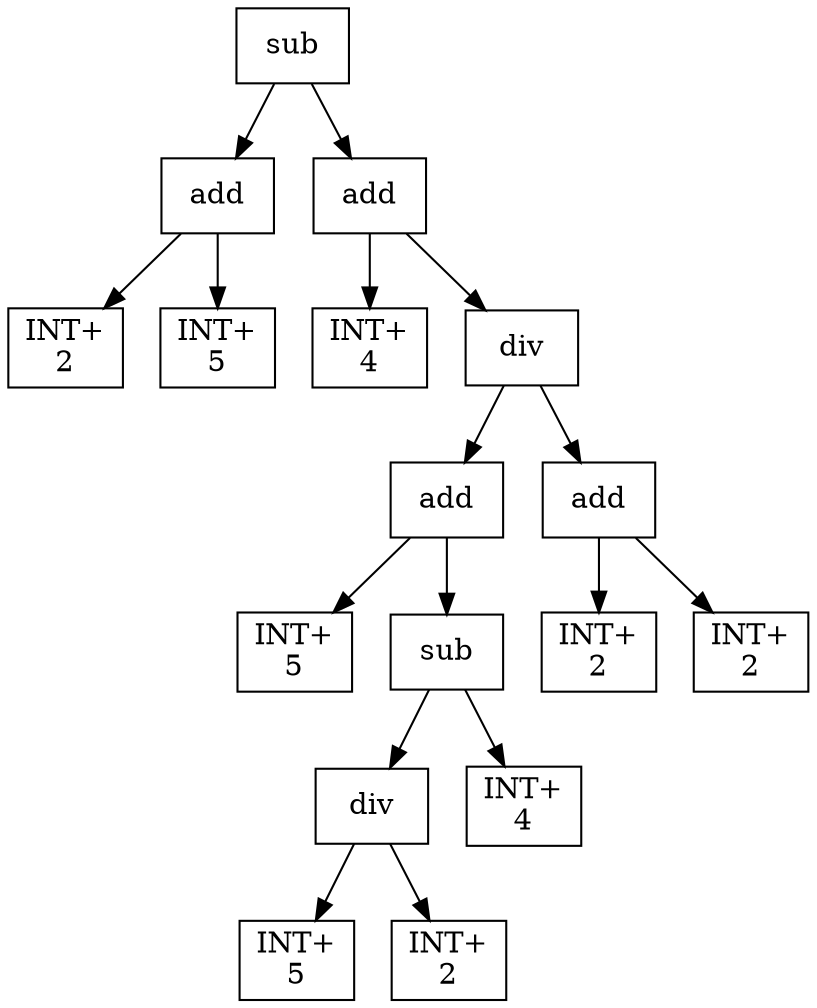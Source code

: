 digraph expr {
  node [shape=box];
  n1 [label="sub"];
  n2 [label="add"];
  n3 [label="INT+\n2"];
  n4 [label="INT+\n5"];
  n2 -> n3;
  n2 -> n4;
  n5 [label="add"];
  n6 [label="INT+\n4"];
  n7 [label="div"];
  n8 [label="add"];
  n9 [label="INT+\n5"];
  n10 [label="sub"];
  n11 [label="div"];
  n12 [label="INT+\n5"];
  n13 [label="INT+\n2"];
  n11 -> n12;
  n11 -> n13;
  n14 [label="INT+\n4"];
  n10 -> n11;
  n10 -> n14;
  n8 -> n9;
  n8 -> n10;
  n15 [label="add"];
  n16 [label="INT+\n2"];
  n17 [label="INT+\n2"];
  n15 -> n16;
  n15 -> n17;
  n7 -> n8;
  n7 -> n15;
  n5 -> n6;
  n5 -> n7;
  n1 -> n2;
  n1 -> n5;
}